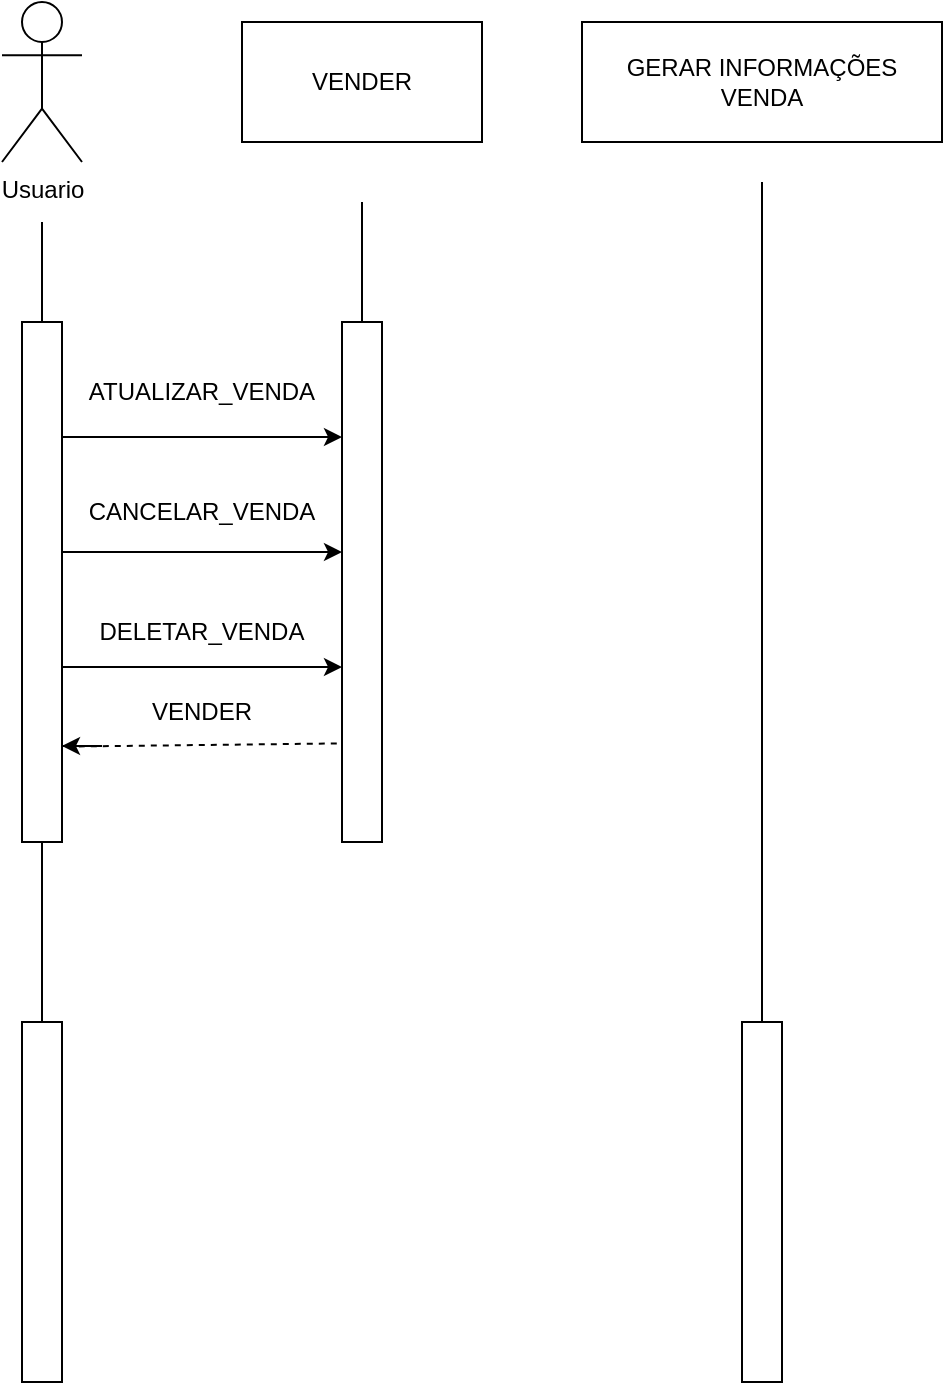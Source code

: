 <mxfile version="24.8.1">
  <diagram name="Página-1" id="5wUzlUGWdNj2TGmp2ZkO">
    <mxGraphModel dx="1358" dy="586" grid="1" gridSize="10" guides="1" tooltips="1" connect="1" arrows="1" fold="1" page="1" pageScale="1" pageWidth="827" pageHeight="1169" math="0" shadow="0">
      <root>
        <mxCell id="0" />
        <mxCell id="1" parent="0" />
        <mxCell id="cr4mhXvr68cd64y3Tw5e-1" value="Usuario" style="shape=umlActor;verticalLabelPosition=bottom;verticalAlign=top;html=1;outlineConnect=0;" vertex="1" parent="1">
          <mxGeometry x="180" y="100" width="40" height="80" as="geometry" />
        </mxCell>
        <mxCell id="cr4mhXvr68cd64y3Tw5e-3" value="VENDER" style="rounded=0;whiteSpace=wrap;html=1;" vertex="1" parent="1">
          <mxGeometry x="300" y="110" width="120" height="60" as="geometry" />
        </mxCell>
        <mxCell id="cr4mhXvr68cd64y3Tw5e-4" value="GERAR INFORMAÇÕES VENDA" style="rounded=0;whiteSpace=wrap;html=1;" vertex="1" parent="1">
          <mxGeometry x="470" y="110" width="180" height="60" as="geometry" />
        </mxCell>
        <mxCell id="cr4mhXvr68cd64y3Tw5e-8" style="edgeStyle=orthogonalEdgeStyle;rounded=0;orthogonalLoop=1;jettySize=auto;html=1;exitX=1;exitY=0.25;exitDx=0;exitDy=0;entryX=0;entryY=0.25;entryDx=0;entryDy=0;" edge="1" parent="1" source="cr4mhXvr68cd64y3Tw5e-5" target="cr4mhXvr68cd64y3Tw5e-6">
          <mxGeometry relative="1" as="geometry" />
        </mxCell>
        <mxCell id="cr4mhXvr68cd64y3Tw5e-9" style="edgeStyle=orthogonalEdgeStyle;rounded=0;orthogonalLoop=1;jettySize=auto;html=1;exitX=1;exitY=0.5;exitDx=0;exitDy=0;entryX=0;entryY=0.5;entryDx=0;entryDy=0;" edge="1" parent="1" source="cr4mhXvr68cd64y3Tw5e-5" target="cr4mhXvr68cd64y3Tw5e-6">
          <mxGeometry relative="1" as="geometry" />
        </mxCell>
        <mxCell id="cr4mhXvr68cd64y3Tw5e-10" style="edgeStyle=orthogonalEdgeStyle;rounded=0;orthogonalLoop=1;jettySize=auto;html=1;exitX=1;exitY=0.75;exitDx=0;exitDy=0;entryX=0;entryY=0.75;entryDx=0;entryDy=0;" edge="1" parent="1" source="cr4mhXvr68cd64y3Tw5e-5" target="cr4mhXvr68cd64y3Tw5e-6">
          <mxGeometry relative="1" as="geometry" />
        </mxCell>
        <mxCell id="cr4mhXvr68cd64y3Tw5e-5" value="" style="rounded=0;whiteSpace=wrap;html=1;" vertex="1" parent="1">
          <mxGeometry x="190" y="260" width="20" height="230" as="geometry" />
        </mxCell>
        <mxCell id="cr4mhXvr68cd64y3Tw5e-6" value="" style="rounded=0;whiteSpace=wrap;html=1;" vertex="1" parent="1">
          <mxGeometry x="350" y="260" width="20" height="230" as="geometry" />
        </mxCell>
        <mxCell id="cr4mhXvr68cd64y3Tw5e-7" value="" style="rounded=0;whiteSpace=wrap;html=1;" vertex="1" parent="1">
          <mxGeometry x="550" y="610" width="20" height="180" as="geometry" />
        </mxCell>
        <mxCell id="cr4mhXvr68cd64y3Tw5e-11" value="" style="dgeStyle=orthogonalEdgeStyle;endArrow=none;dashed=1;html=1;rounded=0;entryX=0.04;entryY=0.916;entryDx=0;entryDy=0;entryPerimeter=0;exitX=1.12;exitY=0.923;exitDx=0;exitDy=0;exitPerimeter=0;" edge="1" parent="1" source="cr4mhXvr68cd64y3Tw5e-5" target="cr4mhXvr68cd64y3Tw5e-6">
          <mxGeometry width="50" height="50" relative="1" as="geometry">
            <mxPoint x="390" y="320" as="sourcePoint" />
            <mxPoint x="440" y="270" as="targetPoint" />
          </mxGeometry>
        </mxCell>
        <mxCell id="cr4mhXvr68cd64y3Tw5e-14" value="" style="endArrow=classic;html=1;rounded=0;" edge="1" parent="1">
          <mxGeometry width="50" height="50" relative="1" as="geometry">
            <mxPoint x="210" y="472" as="sourcePoint" />
            <mxPoint x="210" y="472" as="targetPoint" />
            <Array as="points">
              <mxPoint x="230" y="472" />
            </Array>
          </mxGeometry>
        </mxCell>
        <mxCell id="cr4mhXvr68cd64y3Tw5e-15" value="" style="endArrow=none;html=1;rounded=0;exitX=0.5;exitY=0;exitDx=0;exitDy=0;" edge="1" parent="1" source="cr4mhXvr68cd64y3Tw5e-6">
          <mxGeometry width="50" height="50" relative="1" as="geometry">
            <mxPoint x="240" y="250" as="sourcePoint" />
            <mxPoint x="360" y="200" as="targetPoint" />
            <Array as="points">
              <mxPoint x="360" y="200" />
            </Array>
          </mxGeometry>
        </mxCell>
        <mxCell id="cr4mhXvr68cd64y3Tw5e-16" value="" style="endArrow=none;html=1;rounded=0;entryX=0.5;entryY=0;entryDx=0;entryDy=0;" edge="1" parent="1" target="cr4mhXvr68cd64y3Tw5e-5">
          <mxGeometry width="50" height="50" relative="1" as="geometry">
            <mxPoint x="200" y="210" as="sourcePoint" />
            <mxPoint x="-10" y="300" as="targetPoint" />
          </mxGeometry>
        </mxCell>
        <mxCell id="cr4mhXvr68cd64y3Tw5e-18" value="" style="endArrow=none;html=1;rounded=0;exitX=0.5;exitY=0;exitDx=0;exitDy=0;" edge="1" parent="1" source="cr4mhXvr68cd64y3Tw5e-7">
          <mxGeometry width="50" height="50" relative="1" as="geometry">
            <mxPoint x="600" y="260" as="sourcePoint" />
            <mxPoint x="560" y="190" as="targetPoint" />
            <Array as="points">
              <mxPoint x="560" y="190" />
            </Array>
          </mxGeometry>
        </mxCell>
        <mxCell id="cr4mhXvr68cd64y3Tw5e-19" value="" style="rounded=0;whiteSpace=wrap;html=1;" vertex="1" parent="1">
          <mxGeometry x="190" y="260" width="20" height="260" as="geometry" />
        </mxCell>
        <mxCell id="cr4mhXvr68cd64y3Tw5e-22" value="" style="rounded=0;whiteSpace=wrap;html=1;" vertex="1" parent="1">
          <mxGeometry x="350" y="260" width="20" height="260" as="geometry" />
        </mxCell>
        <mxCell id="cr4mhXvr68cd64y3Tw5e-23" value="VENDER" style="text;html=1;align=center;verticalAlign=middle;whiteSpace=wrap;rounded=0;" vertex="1" parent="1">
          <mxGeometry x="250" y="440" width="60" height="30" as="geometry" />
        </mxCell>
        <mxCell id="cr4mhXvr68cd64y3Tw5e-24" value="CANCELAR_VENDA" style="text;html=1;align=center;verticalAlign=middle;whiteSpace=wrap;rounded=0;" vertex="1" parent="1">
          <mxGeometry x="220" y="340" width="120" height="30" as="geometry" />
        </mxCell>
        <mxCell id="cr4mhXvr68cd64y3Tw5e-26" value="ATUALIZAR_VENDA" style="text;html=1;align=center;verticalAlign=middle;whiteSpace=wrap;rounded=0;" vertex="1" parent="1">
          <mxGeometry x="220" y="280" width="120" height="30" as="geometry" />
        </mxCell>
        <mxCell id="cr4mhXvr68cd64y3Tw5e-27" value="DELETAR_VENDA" style="text;html=1;align=center;verticalAlign=middle;whiteSpace=wrap;rounded=0;" vertex="1" parent="1">
          <mxGeometry x="220" y="400" width="120" height="30" as="geometry" />
        </mxCell>
        <mxCell id="cr4mhXvr68cd64y3Tw5e-28" value="" style="rounded=0;whiteSpace=wrap;html=1;" vertex="1" parent="1">
          <mxGeometry x="190" y="610" width="20" height="180" as="geometry" />
        </mxCell>
        <mxCell id="cr4mhXvr68cd64y3Tw5e-29" value="" style="endArrow=none;html=1;rounded=0;entryX=0.5;entryY=1;entryDx=0;entryDy=0;exitX=0.5;exitY=0;exitDx=0;exitDy=0;" edge="1" parent="1" source="cr4mhXvr68cd64y3Tw5e-28" target="cr4mhXvr68cd64y3Tw5e-19">
          <mxGeometry width="50" height="50" relative="1" as="geometry">
            <mxPoint x="110" y="640" as="sourcePoint" />
            <mxPoint x="160" y="590" as="targetPoint" />
          </mxGeometry>
        </mxCell>
      </root>
    </mxGraphModel>
  </diagram>
</mxfile>
